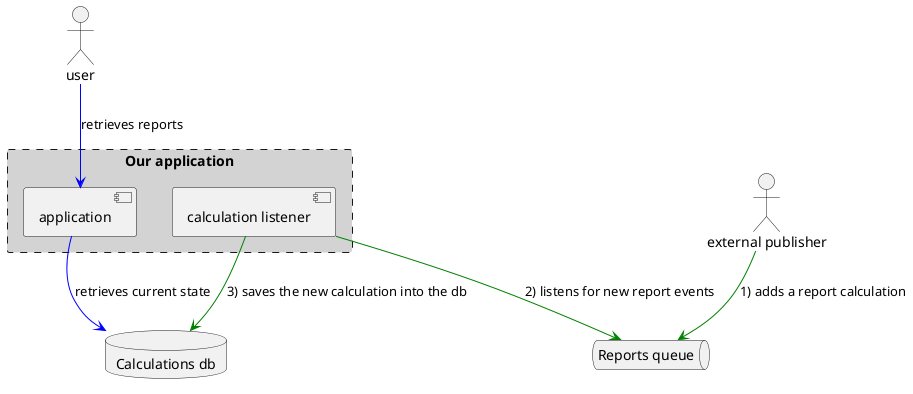@startuml deployment

actor user
database "Calculations db" as calculations_db
rectangle "Our application" #lightgray;line.dashed {
    component application
    component "calculation listener" AS calc_listener
}
queue "Reports queue" as queue
actor "external publisher" as pub

user -[#blue]-> application : retrieves reports
application -[#blue]-> calculations_db : retrieves current state
pub -[#green]-> queue : 1) adds a report calculation
calc_listener -[#green]-> queue : 2) listens for new report events
calc_listener -[#green]-> calculations_db : 3) saves the new calculation into the db

@enduml